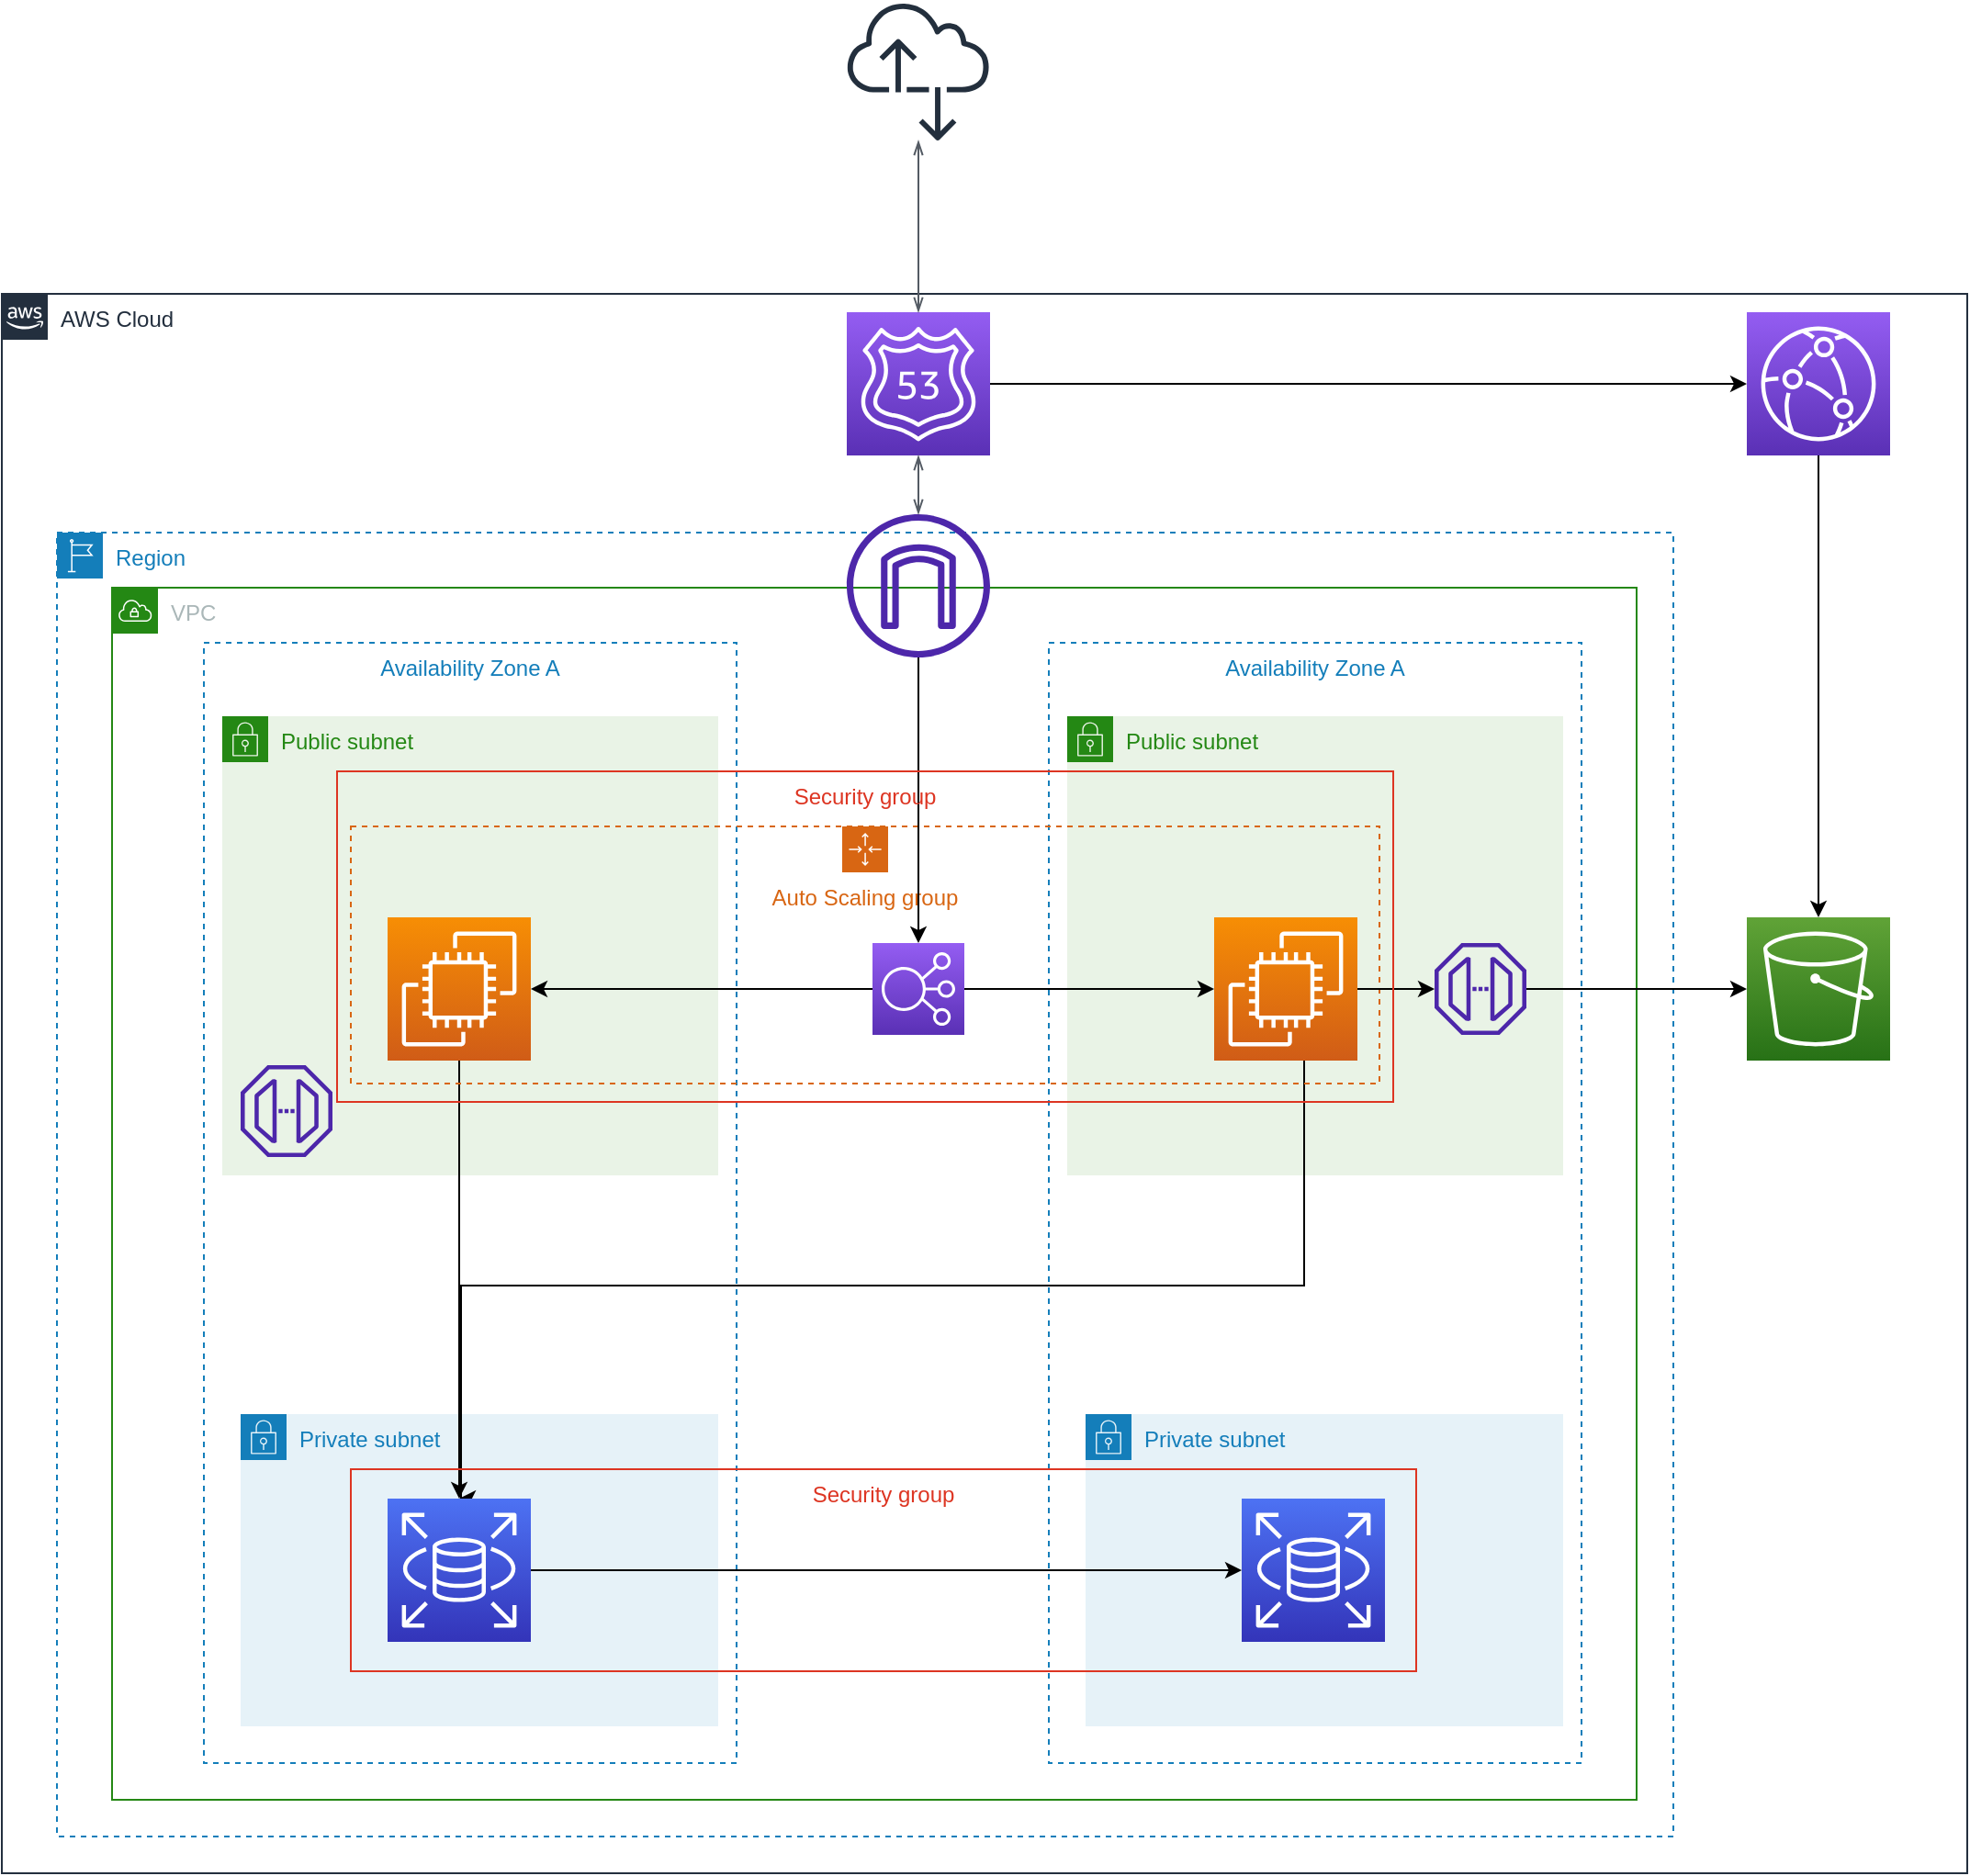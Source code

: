 <mxfile version="21.0.6" type="github">
  <diagram id="44onkSL5FYg0nzkO9cVO" name="Page-1">
    <mxGraphModel dx="1061" dy="1723" grid="1" gridSize="10" guides="1" tooltips="1" connect="1" arrows="1" fold="1" page="1" pageScale="1" pageWidth="850" pageHeight="1100" math="0" shadow="0">
      <root>
        <mxCell id="0" />
        <mxCell id="1" parent="0" />
        <mxCell id="7fmFf8nUn-P5M9Ccj1X9-1" value="AWS Cloud" style="points=[[0,0],[0.25,0],[0.5,0],[0.75,0],[1,0],[1,0.25],[1,0.5],[1,0.75],[1,1],[0.75,1],[0.5,1],[0.25,1],[0,1],[0,0.75],[0,0.5],[0,0.25]];outlineConnect=0;gradientColor=none;html=1;whiteSpace=wrap;fontSize=12;fontStyle=0;container=1;pointerEvents=0;collapsible=0;recursiveResize=0;shape=mxgraph.aws4.group;grIcon=mxgraph.aws4.group_aws_cloud_alt;strokeColor=#232F3E;fillColor=none;verticalAlign=top;align=left;spacingLeft=30;fontColor=#232F3E;dashed=0;" parent="1" vertex="1">
          <mxGeometry x="40" y="-70" width="1070" height="860" as="geometry" />
        </mxCell>
        <mxCell id="7fmFf8nUn-P5M9Ccj1X9-4" value="Region" style="points=[[0,0],[0.25,0],[0.5,0],[0.75,0],[1,0],[1,0.25],[1,0.5],[1,0.75],[1,1],[0.75,1],[0.5,1],[0.25,1],[0,1],[0,0.75],[0,0.5],[0,0.25]];outlineConnect=0;gradientColor=none;html=1;whiteSpace=wrap;fontSize=12;fontStyle=0;container=1;pointerEvents=0;collapsible=0;recursiveResize=0;shape=mxgraph.aws4.group;grIcon=mxgraph.aws4.group_region;strokeColor=#147EBA;fillColor=none;verticalAlign=top;align=left;spacingLeft=30;fontColor=#147EBA;dashed=1;" parent="7fmFf8nUn-P5M9Ccj1X9-1" vertex="1">
          <mxGeometry x="30" y="130" width="880" height="710" as="geometry" />
        </mxCell>
        <mxCell id="7fmFf8nUn-P5M9Ccj1X9-7" value="VPC" style="points=[[0,0],[0.25,0],[0.5,0],[0.75,0],[1,0],[1,0.25],[1,0.5],[1,0.75],[1,1],[0.75,1],[0.5,1],[0.25,1],[0,1],[0,0.75],[0,0.5],[0,0.25]];outlineConnect=0;gradientColor=none;html=1;whiteSpace=wrap;fontSize=12;fontStyle=0;container=1;pointerEvents=0;collapsible=0;recursiveResize=0;shape=mxgraph.aws4.group;grIcon=mxgraph.aws4.group_vpc;strokeColor=#248814;fillColor=none;verticalAlign=top;align=left;spacingLeft=30;fontColor=#AAB7B8;dashed=0;" parent="7fmFf8nUn-P5M9Ccj1X9-4" vertex="1">
          <mxGeometry x="30" y="30" width="830" height="660" as="geometry" />
        </mxCell>
        <mxCell id="7fmFf8nUn-P5M9Ccj1X9-10" value="Availability Zone A" style="fillColor=none;strokeColor=#147EBA;dashed=1;verticalAlign=top;fontStyle=0;fontColor=#147EBA;" parent="7fmFf8nUn-P5M9Ccj1X9-7" vertex="1">
          <mxGeometry x="50" y="30" width="290" height="610" as="geometry" />
        </mxCell>
        <mxCell id="7fmFf8nUn-P5M9Ccj1X9-23" value="Public subnet" style="points=[[0,0],[0.25,0],[0.5,0],[0.75,0],[1,0],[1,0.25],[1,0.5],[1,0.75],[1,1],[0.75,1],[0.5,1],[0.25,1],[0,1],[0,0.75],[0,0.5],[0,0.25]];outlineConnect=0;gradientColor=none;html=1;whiteSpace=wrap;fontSize=12;fontStyle=0;container=1;pointerEvents=0;collapsible=0;recursiveResize=0;shape=mxgraph.aws4.group;grIcon=mxgraph.aws4.group_security_group;grStroke=0;strokeColor=#248814;fillColor=#E9F3E6;verticalAlign=top;align=left;spacingLeft=30;fontColor=#248814;dashed=0;" parent="7fmFf8nUn-P5M9Ccj1X9-7" vertex="1">
          <mxGeometry x="60" y="70" width="270" height="250" as="geometry" />
        </mxCell>
        <mxCell id="7fmFf8nUn-P5M9Ccj1X9-26" value="Private subnet" style="points=[[0,0],[0.25,0],[0.5,0],[0.75,0],[1,0],[1,0.25],[1,0.5],[1,0.75],[1,1],[0.75,1],[0.5,1],[0.25,1],[0,1],[0,0.75],[0,0.5],[0,0.25]];outlineConnect=0;gradientColor=none;html=1;whiteSpace=wrap;fontSize=12;fontStyle=0;container=1;pointerEvents=0;collapsible=0;recursiveResize=0;shape=mxgraph.aws4.group;grIcon=mxgraph.aws4.group_security_group;grStroke=0;strokeColor=#147EBA;fillColor=#E6F2F8;verticalAlign=top;align=left;spacingLeft=30;fontColor=#147EBA;dashed=0;" parent="7fmFf8nUn-P5M9Ccj1X9-7" vertex="1">
          <mxGeometry x="70" y="450" width="260" height="170" as="geometry" />
        </mxCell>
        <mxCell id="7fmFf8nUn-P5M9Ccj1X9-31" value="Availability Zone A" style="fillColor=none;strokeColor=#147EBA;dashed=1;verticalAlign=top;fontStyle=0;fontColor=#147EBA;" parent="7fmFf8nUn-P5M9Ccj1X9-7" vertex="1">
          <mxGeometry x="510" y="30" width="290" height="610" as="geometry" />
        </mxCell>
        <mxCell id="7fmFf8nUn-P5M9Ccj1X9-32" value="Public subnet" style="points=[[0,0],[0.25,0],[0.5,0],[0.75,0],[1,0],[1,0.25],[1,0.5],[1,0.75],[1,1],[0.75,1],[0.5,1],[0.25,1],[0,1],[0,0.75],[0,0.5],[0,0.25]];outlineConnect=0;gradientColor=none;html=1;whiteSpace=wrap;fontSize=12;fontStyle=0;container=1;pointerEvents=0;collapsible=0;recursiveResize=0;shape=mxgraph.aws4.group;grIcon=mxgraph.aws4.group_security_group;grStroke=0;strokeColor=#248814;fillColor=#E9F3E6;verticalAlign=top;align=left;spacingLeft=30;fontColor=#248814;dashed=0;" parent="7fmFf8nUn-P5M9Ccj1X9-7" vertex="1">
          <mxGeometry x="520" y="70" width="270" height="250" as="geometry" />
        </mxCell>
        <mxCell id="7fmFf8nUn-P5M9Ccj1X9-55" value="" style="sketch=0;outlineConnect=0;fontColor=#232F3E;gradientColor=none;fillColor=#4D27AA;strokeColor=none;dashed=0;verticalLabelPosition=bottom;verticalAlign=top;align=center;html=1;fontSize=12;fontStyle=0;aspect=fixed;pointerEvents=1;shape=mxgraph.aws4.endpoint;" parent="7fmFf8nUn-P5M9Ccj1X9-32" vertex="1">
          <mxGeometry x="200" y="123.5" width="50" height="50" as="geometry" />
        </mxCell>
        <mxCell id="7fmFf8nUn-P5M9Ccj1X9-34" value="Private subnet" style="points=[[0,0],[0.25,0],[0.5,0],[0.75,0],[1,0],[1,0.25],[1,0.5],[1,0.75],[1,1],[0.75,1],[0.5,1],[0.25,1],[0,1],[0,0.75],[0,0.5],[0,0.25]];outlineConnect=0;gradientColor=none;html=1;whiteSpace=wrap;fontSize=12;fontStyle=0;container=1;pointerEvents=0;collapsible=0;recursiveResize=0;shape=mxgraph.aws4.group;grIcon=mxgraph.aws4.group_security_group;grStroke=0;strokeColor=#147EBA;fillColor=#E6F2F8;verticalAlign=top;align=left;spacingLeft=30;fontColor=#147EBA;dashed=0;" parent="7fmFf8nUn-P5M9Ccj1X9-7" vertex="1">
          <mxGeometry x="530" y="450" width="260" height="170" as="geometry" />
        </mxCell>
        <mxCell id="7fmFf8nUn-P5M9Ccj1X9-37" value="" style="sketch=0;points=[[0,0,0],[0.25,0,0],[0.5,0,0],[0.75,0,0],[1,0,0],[0,1,0],[0.25,1,0],[0.5,1,0],[0.75,1,0],[1,1,0],[0,0.25,0],[0,0.5,0],[0,0.75,0],[1,0.25,0],[1,0.5,0],[1,0.75,0]];outlineConnect=0;fontColor=#232F3E;gradientColor=#4D72F3;gradientDirection=north;fillColor=#3334B9;strokeColor=#ffffff;dashed=0;verticalLabelPosition=bottom;verticalAlign=top;align=center;html=1;fontSize=12;fontStyle=0;aspect=fixed;shape=mxgraph.aws4.resourceIcon;resIcon=mxgraph.aws4.rds;" parent="7fmFf8nUn-P5M9Ccj1X9-34" vertex="1">
          <mxGeometry x="85" y="46" width="78" height="78" as="geometry" />
        </mxCell>
        <mxCell id="7fmFf8nUn-P5M9Ccj1X9-44" style="edgeStyle=orthogonalEdgeStyle;rounded=0;orthogonalLoop=1;jettySize=auto;html=1;entryX=0.5;entryY=0;entryDx=0;entryDy=0;entryPerimeter=0;" parent="7fmFf8nUn-P5M9Ccj1X9-7" source="7fmFf8nUn-P5M9Ccj1X9-25" target="7fmFf8nUn-P5M9Ccj1X9-36" edge="1">
          <mxGeometry relative="1" as="geometry" />
        </mxCell>
        <mxCell id="7fmFf8nUn-P5M9Ccj1X9-46" style="edgeStyle=orthogonalEdgeStyle;rounded=0;orthogonalLoop=1;jettySize=auto;html=1;entryX=0;entryY=0.5;entryDx=0;entryDy=0;entryPerimeter=0;" parent="7fmFf8nUn-P5M9Ccj1X9-7" source="7fmFf8nUn-P5M9Ccj1X9-36" target="7fmFf8nUn-P5M9Ccj1X9-37" edge="1">
          <mxGeometry relative="1" as="geometry" />
        </mxCell>
        <mxCell id="7fmFf8nUn-P5M9Ccj1X9-49" style="edgeStyle=orthogonalEdgeStyle;rounded=0;orthogonalLoop=1;jettySize=auto;html=1;entryX=0.5;entryY=0;entryDx=0;entryDy=0;entryPerimeter=0;" parent="7fmFf8nUn-P5M9Ccj1X9-7" source="7fmFf8nUn-P5M9Ccj1X9-33" target="7fmFf8nUn-P5M9Ccj1X9-36" edge="1">
          <mxGeometry relative="1" as="geometry">
            <Array as="points">
              <mxPoint x="649" y="380" />
              <mxPoint x="190" y="380" />
              <mxPoint x="190" y="496" />
            </Array>
          </mxGeometry>
        </mxCell>
        <mxCell id="7fmFf8nUn-P5M9Ccj1X9-50" value="Security group" style="fillColor=none;strokeColor=#DD3522;verticalAlign=top;fontStyle=0;fontColor=#DD3522;" parent="7fmFf8nUn-P5M9Ccj1X9-7" vertex="1">
          <mxGeometry x="130" y="480" width="580" height="110" as="geometry" />
        </mxCell>
        <mxCell id="7fmFf8nUn-P5M9Ccj1X9-42" value="Auto Scaling group" style="points=[[0,0],[0.25,0],[0.5,0],[0.75,0],[1,0],[1,0.25],[1,0.5],[1,0.75],[1,1],[0.75,1],[0.5,1],[0.25,1],[0,1],[0,0.75],[0,0.5],[0,0.25]];outlineConnect=0;gradientColor=none;html=1;whiteSpace=wrap;fontSize=12;fontStyle=0;container=1;pointerEvents=0;collapsible=0;recursiveResize=0;shape=mxgraph.aws4.groupCenter;grIcon=mxgraph.aws4.group_auto_scaling_group;grStroke=1;strokeColor=#D86613;fillColor=none;verticalAlign=top;align=center;fontColor=#D86613;dashed=1;spacingTop=25;" parent="7fmFf8nUn-P5M9Ccj1X9-7" vertex="1">
          <mxGeometry x="130" y="130" width="560" height="140" as="geometry" />
        </mxCell>
        <mxCell id="7fmFf8nUn-P5M9Ccj1X9-54" value="" style="sketch=0;points=[[0,0,0],[0.25,0,0],[0.5,0,0],[0.75,0,0],[1,0,0],[0,1,0],[0.25,1,0],[0.5,1,0],[0.75,1,0],[1,1,0],[0,0.25,0],[0,0.5,0],[0,0.75,0],[1,0.25,0],[1,0.5,0],[1,0.75,0]];outlineConnect=0;fontColor=#232F3E;gradientColor=#945DF2;gradientDirection=north;fillColor=#5A30B5;strokeColor=#ffffff;dashed=0;verticalLabelPosition=bottom;verticalAlign=top;align=center;html=1;fontSize=12;fontStyle=0;aspect=fixed;shape=mxgraph.aws4.resourceIcon;resIcon=mxgraph.aws4.elastic_load_balancing;" parent="7fmFf8nUn-P5M9Ccj1X9-42" vertex="1">
          <mxGeometry x="284" y="63.5" width="50" height="50" as="geometry" />
        </mxCell>
        <mxCell id="7fmFf8nUn-P5M9Ccj1X9-25" value="" style="sketch=0;points=[[0,0,0],[0.25,0,0],[0.5,0,0],[0.75,0,0],[1,0,0],[0,1,0],[0.25,1,0],[0.5,1,0],[0.75,1,0],[1,1,0],[0,0.25,0],[0,0.5,0],[0,0.75,0],[1,0.25,0],[1,0.5,0],[1,0.75,0]];outlineConnect=0;fontColor=#232F3E;gradientColor=#F78E04;gradientDirection=north;fillColor=#D05C17;strokeColor=#ffffff;dashed=0;verticalLabelPosition=bottom;verticalAlign=top;align=center;html=1;fontSize=12;fontStyle=0;aspect=fixed;shape=mxgraph.aws4.resourceIcon;resIcon=mxgraph.aws4.ec2;" parent="7fmFf8nUn-P5M9Ccj1X9-42" vertex="1">
          <mxGeometry x="20" y="49.5" width="78" height="78" as="geometry" />
        </mxCell>
        <mxCell id="1zciZyRI1FGPK95_tYkb-5" style="edgeStyle=orthogonalEdgeStyle;rounded=0;orthogonalLoop=1;jettySize=auto;html=1;" edge="1" parent="7fmFf8nUn-P5M9Ccj1X9-42" source="7fmFf8nUn-P5M9Ccj1X9-54" target="7fmFf8nUn-P5M9Ccj1X9-25">
          <mxGeometry relative="1" as="geometry" />
        </mxCell>
        <mxCell id="7fmFf8nUn-P5M9Ccj1X9-33" value="" style="sketch=0;points=[[0,0,0],[0.25,0,0],[0.5,0,0],[0.75,0,0],[1,0,0],[0,1,0],[0.25,1,0],[0.5,1,0],[0.75,1,0],[1,1,0],[0,0.25,0],[0,0.5,0],[0,0.75,0],[1,0.25,0],[1,0.5,0],[1,0.75,0]];outlineConnect=0;fontColor=#232F3E;gradientColor=#F78E04;gradientDirection=north;fillColor=#D05C17;strokeColor=#ffffff;dashed=0;verticalLabelPosition=bottom;verticalAlign=top;align=center;html=1;fontSize=12;fontStyle=0;aspect=fixed;shape=mxgraph.aws4.resourceIcon;resIcon=mxgraph.aws4.ec2;" parent="7fmFf8nUn-P5M9Ccj1X9-42" vertex="1">
          <mxGeometry x="470" y="49.5" width="78" height="78" as="geometry" />
        </mxCell>
        <mxCell id="1zciZyRI1FGPK95_tYkb-6" value="" style="edgeStyle=orthogonalEdgeStyle;rounded=0;orthogonalLoop=1;jettySize=auto;html=1;entryX=0;entryY=0.5;entryDx=0;entryDy=0;entryPerimeter=0;" edge="1" parent="7fmFf8nUn-P5M9Ccj1X9-42" source="7fmFf8nUn-P5M9Ccj1X9-54" target="7fmFf8nUn-P5M9Ccj1X9-33">
          <mxGeometry relative="1" as="geometry" />
        </mxCell>
        <mxCell id="7fmFf8nUn-P5M9Ccj1X9-56" value="" style="sketch=0;outlineConnect=0;fontColor=#232F3E;gradientColor=none;fillColor=#4D27AA;strokeColor=none;dashed=0;verticalLabelPosition=bottom;verticalAlign=top;align=center;html=1;fontSize=12;fontStyle=0;aspect=fixed;pointerEvents=1;shape=mxgraph.aws4.endpoint;" parent="7fmFf8nUn-P5M9Ccj1X9-7" vertex="1">
          <mxGeometry x="70" y="260" width="50" height="50" as="geometry" />
        </mxCell>
        <mxCell id="7fmFf8nUn-P5M9Ccj1X9-36" value="" style="sketch=0;points=[[0,0,0],[0.25,0,0],[0.5,0,0],[0.75,0,0],[1,0,0],[0,1,0],[0.25,1,0],[0.5,1,0],[0.75,1,0],[1,1,0],[0,0.25,0],[0,0.5,0],[0,0.75,0],[1,0.25,0],[1,0.5,0],[1,0.75,0]];outlineConnect=0;fontColor=#232F3E;gradientColor=#4D72F3;gradientDirection=north;fillColor=#3334B9;strokeColor=#ffffff;dashed=0;verticalLabelPosition=bottom;verticalAlign=top;align=center;html=1;fontSize=12;fontStyle=0;aspect=fixed;shape=mxgraph.aws4.resourceIcon;resIcon=mxgraph.aws4.rds;" parent="7fmFf8nUn-P5M9Ccj1X9-7" vertex="1">
          <mxGeometry x="150" y="496" width="78" height="78" as="geometry" />
        </mxCell>
        <mxCell id="1zciZyRI1FGPK95_tYkb-12" style="edgeStyle=orthogonalEdgeStyle;rounded=0;orthogonalLoop=1;jettySize=auto;html=1;" edge="1" parent="7fmFf8nUn-P5M9Ccj1X9-7" source="7fmFf8nUn-P5M9Ccj1X9-33" target="7fmFf8nUn-P5M9Ccj1X9-55">
          <mxGeometry relative="1" as="geometry" />
        </mxCell>
        <mxCell id="1zciZyRI1FGPK95_tYkb-14" style="edgeStyle=orthogonalEdgeStyle;rounded=0;orthogonalLoop=1;jettySize=auto;html=1;entryX=0.5;entryY=0;entryDx=0;entryDy=0;entryPerimeter=0;" edge="1" parent="7fmFf8nUn-P5M9Ccj1X9-7" source="1zciZyRI1FGPK95_tYkb-13" target="7fmFf8nUn-P5M9Ccj1X9-54">
          <mxGeometry relative="1" as="geometry" />
        </mxCell>
        <mxCell id="1zciZyRI1FGPK95_tYkb-13" value="" style="sketch=0;outlineConnect=0;fontColor=#232F3E;gradientColor=none;fillColor=#4D27AA;strokeColor=none;dashed=0;verticalLabelPosition=bottom;verticalAlign=top;align=center;html=1;fontSize=12;fontStyle=0;aspect=fixed;pointerEvents=1;shape=mxgraph.aws4.internet_gateway;" vertex="1" parent="7fmFf8nUn-P5M9Ccj1X9-7">
          <mxGeometry x="400" y="-40" width="78" height="78" as="geometry" />
        </mxCell>
        <mxCell id="7fmFf8nUn-P5M9Ccj1X9-43" value="Security group" style="fillColor=none;strokeColor=#DD3522;verticalAlign=top;fontStyle=0;fontColor=#DD3522;" parent="7fmFf8nUn-P5M9Ccj1X9-7" vertex="1">
          <mxGeometry x="122.5" y="100" width="575" height="180" as="geometry" />
        </mxCell>
        <mxCell id="7fmFf8nUn-P5M9Ccj1X9-15" value="" style="sketch=0;points=[[0,0,0],[0.25,0,0],[0.5,0,0],[0.75,0,0],[1,0,0],[0,1,0],[0.25,1,0],[0.5,1,0],[0.75,1,0],[1,1,0],[0,0.25,0],[0,0.5,0],[0,0.75,0],[1,0.25,0],[1,0.5,0],[1,0.75,0]];outlineConnect=0;fontColor=#232F3E;gradientColor=#60A337;gradientDirection=north;fillColor=#277116;strokeColor=#ffffff;dashed=0;verticalLabelPosition=bottom;verticalAlign=top;align=center;html=1;fontSize=12;fontStyle=0;aspect=fixed;shape=mxgraph.aws4.resourceIcon;resIcon=mxgraph.aws4.s3;" parent="7fmFf8nUn-P5M9Ccj1X9-1" vertex="1">
          <mxGeometry x="950" y="339.5" width="78" height="78" as="geometry" />
        </mxCell>
        <mxCell id="1zciZyRI1FGPK95_tYkb-15" style="edgeStyle=orthogonalEdgeStyle;rounded=0;orthogonalLoop=1;jettySize=auto;html=1;exitX=0.5;exitY=1;exitDx=0;exitDy=0;exitPerimeter=0;entryX=0.5;entryY=0;entryDx=0;entryDy=0;entryPerimeter=0;" edge="1" parent="7fmFf8nUn-P5M9Ccj1X9-1" source="7fmFf8nUn-P5M9Ccj1X9-52" target="7fmFf8nUn-P5M9Ccj1X9-15">
          <mxGeometry relative="1" as="geometry">
            <Array as="points">
              <mxPoint x="989" y="88" />
            </Array>
          </mxGeometry>
        </mxCell>
        <mxCell id="7fmFf8nUn-P5M9Ccj1X9-52" value="" style="sketch=0;points=[[0,0,0],[0.25,0,0],[0.5,0,0],[0.75,0,0],[1,0,0],[0,1,0],[0.25,1,0],[0.5,1,0],[0.75,1,0],[1,1,0],[0,0.25,0],[0,0.5,0],[0,0.75,0],[1,0.25,0],[1,0.5,0],[1,0.75,0]];outlineConnect=0;fontColor=#232F3E;gradientColor=#945DF2;gradientDirection=north;fillColor=#5A30B5;strokeColor=#ffffff;dashed=0;verticalLabelPosition=bottom;verticalAlign=top;align=center;html=1;fontSize=12;fontStyle=0;aspect=fixed;shape=mxgraph.aws4.resourceIcon;resIcon=mxgraph.aws4.cloudfront;" parent="7fmFf8nUn-P5M9Ccj1X9-1" vertex="1">
          <mxGeometry x="950" y="10" width="78" height="78" as="geometry" />
        </mxCell>
        <mxCell id="1zciZyRI1FGPK95_tYkb-16" style="edgeStyle=orthogonalEdgeStyle;rounded=0;orthogonalLoop=1;jettySize=auto;html=1;" edge="1" parent="7fmFf8nUn-P5M9Ccj1X9-1" source="7fmFf8nUn-P5M9Ccj1X9-53" target="7fmFf8nUn-P5M9Ccj1X9-52">
          <mxGeometry relative="1" as="geometry" />
        </mxCell>
        <mxCell id="7fmFf8nUn-P5M9Ccj1X9-53" value="" style="sketch=0;points=[[0,0,0],[0.25,0,0],[0.5,0,0],[0.75,0,0],[1,0,0],[0,1,0],[0.25,1,0],[0.5,1,0],[0.75,1,0],[1,1,0],[0,0.25,0],[0,0.5,0],[0,0.75,0],[1,0.25,0],[1,0.5,0],[1,0.75,0]];outlineConnect=0;fontColor=#232F3E;gradientColor=#945DF2;gradientDirection=north;fillColor=#5A30B5;strokeColor=#ffffff;dashed=0;verticalLabelPosition=bottom;verticalAlign=top;align=center;html=1;fontSize=12;fontStyle=0;aspect=fixed;shape=mxgraph.aws4.resourceIcon;resIcon=mxgraph.aws4.route_53;" parent="7fmFf8nUn-P5M9Ccj1X9-1" vertex="1">
          <mxGeometry x="460" y="10" width="78" height="78" as="geometry" />
        </mxCell>
        <mxCell id="7fmFf8nUn-P5M9Ccj1X9-57" style="edgeStyle=orthogonalEdgeStyle;rounded=0;orthogonalLoop=1;jettySize=auto;html=1;entryX=0;entryY=0.5;entryDx=0;entryDy=0;entryPerimeter=0;" parent="7fmFf8nUn-P5M9Ccj1X9-1" source="7fmFf8nUn-P5M9Ccj1X9-55" target="7fmFf8nUn-P5M9Ccj1X9-15" edge="1">
          <mxGeometry relative="1" as="geometry" />
        </mxCell>
        <mxCell id="1zciZyRI1FGPK95_tYkb-17" value="" style="edgeStyle=orthogonalEdgeStyle;html=1;endArrow=openThin;elbow=vertical;startArrow=openThin;startFill=0;endFill=0;strokeColor=#545B64;rounded=0;entryX=0.5;entryY=1;entryDx=0;entryDy=0;entryPerimeter=0;" edge="1" parent="7fmFf8nUn-P5M9Ccj1X9-1" source="1zciZyRI1FGPK95_tYkb-13" target="7fmFf8nUn-P5M9Ccj1X9-53">
          <mxGeometry width="100" relative="1" as="geometry">
            <mxPoint x="530" y="190" as="sourcePoint" />
            <mxPoint x="630" y="190" as="targetPoint" />
          </mxGeometry>
        </mxCell>
        <mxCell id="1zciZyRI1FGPK95_tYkb-18" value="" style="sketch=0;outlineConnect=0;fontColor=#232F3E;gradientColor=none;fillColor=#232F3D;strokeColor=none;dashed=0;verticalLabelPosition=bottom;verticalAlign=top;align=center;html=1;fontSize=12;fontStyle=0;aspect=fixed;pointerEvents=1;shape=mxgraph.aws4.internet_alt2;" vertex="1" parent="1">
          <mxGeometry x="500" y="-230" width="78" height="78" as="geometry" />
        </mxCell>
        <mxCell id="1zciZyRI1FGPK95_tYkb-19" value="" style="edgeStyle=orthogonalEdgeStyle;html=1;endArrow=openThin;elbow=vertical;startArrow=openThin;startFill=0;endFill=0;strokeColor=#545B64;rounded=0;exitX=0.5;exitY=0;exitDx=0;exitDy=0;exitPerimeter=0;" edge="1" parent="1" source="7fmFf8nUn-P5M9Ccj1X9-53" target="1zciZyRI1FGPK95_tYkb-18">
          <mxGeometry width="100" relative="1" as="geometry">
            <mxPoint x="549" y="60" as="sourcePoint" />
            <mxPoint x="549" y="18" as="targetPoint" />
          </mxGeometry>
        </mxCell>
      </root>
    </mxGraphModel>
  </diagram>
</mxfile>
